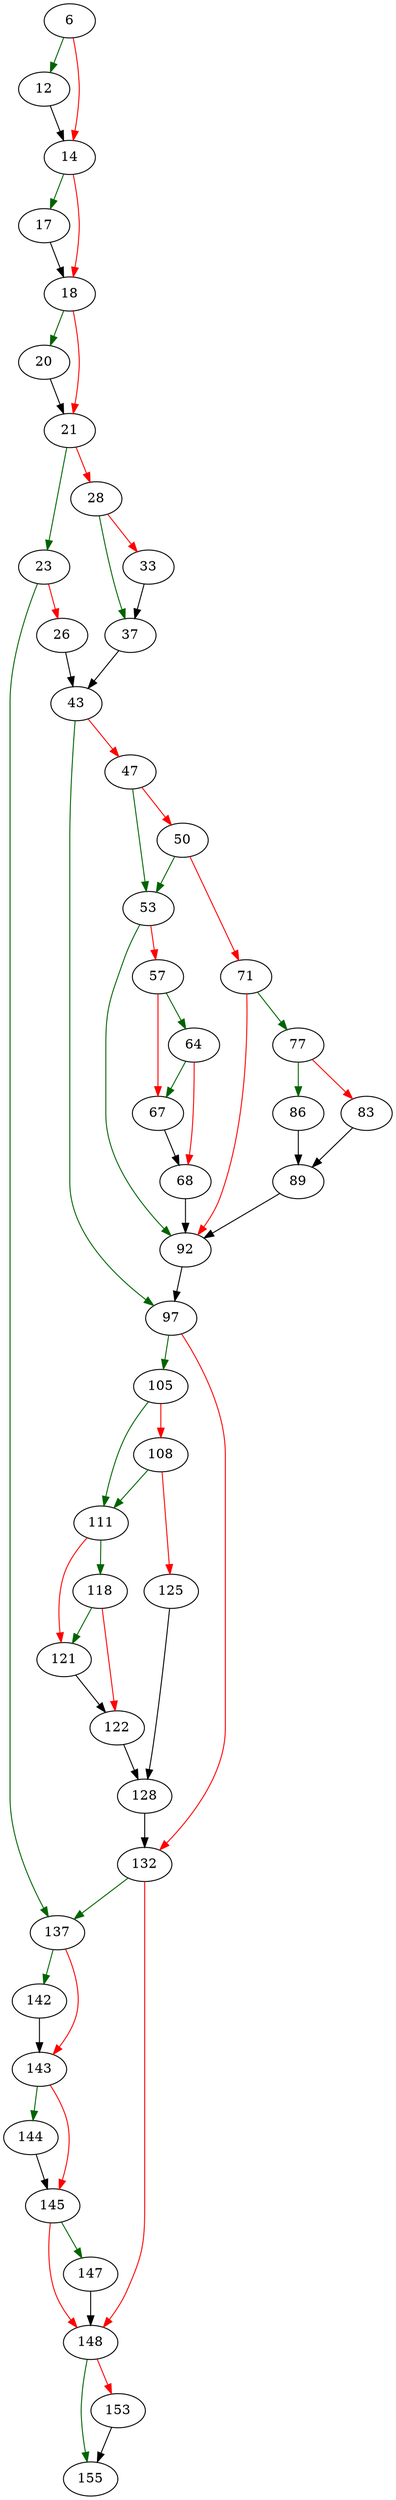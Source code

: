 strict digraph "parse_with_separator" {
	// Node definitions.
	6 [entry=true];
	12;
	14;
	17;
	18;
	20;
	21;
	23;
	28;
	137;
	26;
	43;
	37;
	33;
	97;
	47;
	53;
	50;
	71;
	92;
	57;
	64;
	67;
	68;
	77;
	86;
	83;
	89;
	105;
	132;
	111;
	108;
	125;
	118;
	121;
	122;
	128;
	148;
	142;
	143;
	144;
	145;
	147;
	155;
	153;

	// Edge definitions.
	6 -> 12 [
		color=darkgreen
		cond=true
	];
	6 -> 14 [
		color=red
		cond=false
	];
	12 -> 14;
	14 -> 17 [
		color=darkgreen
		cond=true
	];
	14 -> 18 [
		color=red
		cond=false
	];
	17 -> 18;
	18 -> 20 [
		color=darkgreen
		cond=true
	];
	18 -> 21 [
		color=red
		cond=false
	];
	20 -> 21;
	21 -> 23 [
		color=darkgreen
		cond=true
	];
	21 -> 28 [
		color=red
		cond=false
	];
	23 -> 137 [
		color=darkgreen
		cond=true
	];
	23 -> 26 [
		color=red
		cond=false
	];
	28 -> 37 [
		color=darkgreen
		cond=true
	];
	28 -> 33 [
		color=red
		cond=false
	];
	137 -> 142 [
		color=darkgreen
		cond=true
	];
	137 -> 143 [
		color=red
		cond=false
	];
	26 -> 43;
	43 -> 97 [
		color=darkgreen
		cond=true
	];
	43 -> 47 [
		color=red
		cond=false
	];
	37 -> 43;
	33 -> 37;
	97 -> 105 [
		color=darkgreen
		cond=true
	];
	97 -> 132 [
		color=red
		cond=false
	];
	47 -> 53 [
		color=darkgreen
		cond=true
	];
	47 -> 50 [
		color=red
		cond=false
	];
	53 -> 92 [
		color=darkgreen
		cond=true
	];
	53 -> 57 [
		color=red
		cond=false
	];
	50 -> 53 [
		color=darkgreen
		cond=true
	];
	50 -> 71 [
		color=red
		cond=false
	];
	71 -> 92 [
		color=red
		cond=false
	];
	71 -> 77 [
		color=darkgreen
		cond=true
	];
	92 -> 97;
	57 -> 64 [
		color=darkgreen
		cond=true
	];
	57 -> 67 [
		color=red
		cond=false
	];
	64 -> 67 [
		color=darkgreen
		cond=true
	];
	64 -> 68 [
		color=red
		cond=false
	];
	67 -> 68;
	68 -> 92;
	77 -> 86 [
		color=darkgreen
		cond=true
	];
	77 -> 83 [
		color=red
		cond=false
	];
	86 -> 89;
	83 -> 89;
	89 -> 92;
	105 -> 111 [
		color=darkgreen
		cond=true
	];
	105 -> 108 [
		color=red
		cond=false
	];
	132 -> 137 [
		color=darkgreen
		cond=true
	];
	132 -> 148 [
		color=red
		cond=false
	];
	111 -> 118 [
		color=darkgreen
		cond=true
	];
	111 -> 121 [
		color=red
		cond=false
	];
	108 -> 111 [
		color=darkgreen
		cond=true
	];
	108 -> 125 [
		color=red
		cond=false
	];
	125 -> 128;
	118 -> 121 [
		color=darkgreen
		cond=true
	];
	118 -> 122 [
		color=red
		cond=false
	];
	121 -> 122;
	122 -> 128;
	128 -> 132;
	148 -> 155 [
		color=darkgreen
		cond=true
	];
	148 -> 153 [
		color=red
		cond=false
	];
	142 -> 143;
	143 -> 144 [
		color=darkgreen
		cond=true
	];
	143 -> 145 [
		color=red
		cond=false
	];
	144 -> 145;
	145 -> 148 [
		color=red
		cond=false
	];
	145 -> 147 [
		color=darkgreen
		cond=true
	];
	147 -> 148;
	153 -> 155;
}